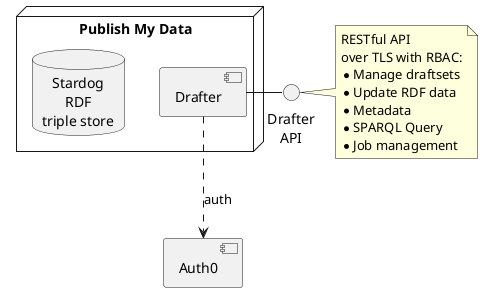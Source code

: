 @startuml

skinparam defaultTextAlignment center
skinparam noteTextAlignment left
'left to right direction

node "Publish My Data" {
  database "Stardog\nRDF\ntriple store"
  [Drafter]
}
() "Drafter\nAPI" -l- Drafter

[Drafter] ..> [Auth0] :auth

note right of "Drafter\nAPI"
  RESTful API
  over TLS with RBAC:
  * Manage draftsets
  * Update RDF data
  * Metadata
  * SPARQL Query
  * Job management
end note

@enduml